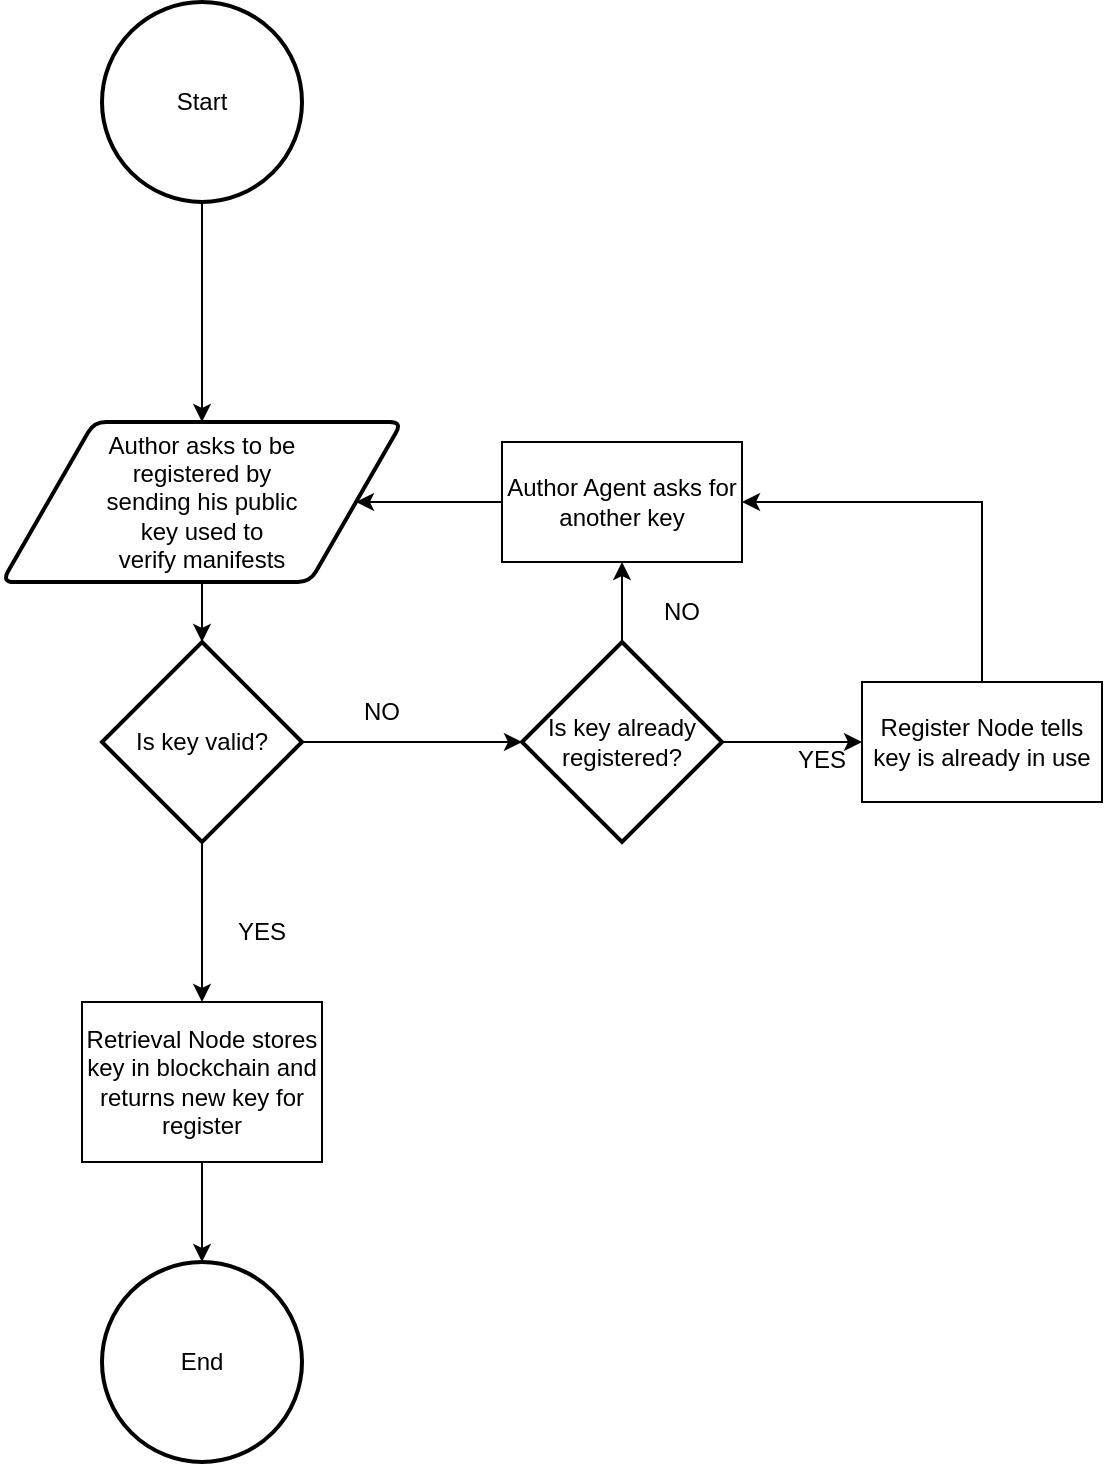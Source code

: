 <mxfile version="20.8.1" type="device"><diagram id="bGNuzQQOMF7T9z46Eh1l" name="Página-1"><mxGraphModel dx="794" dy="726" grid="1" gridSize="10" guides="1" tooltips="1" connect="1" arrows="1" fold="1" page="1" pageScale="1" pageWidth="1169" pageHeight="827" math="0" shadow="0"><root><mxCell id="0"/><mxCell id="1" parent="0"/><mxCell id="uAtZlkPEvWso3KQF2Z0L-3" style="edgeStyle=orthogonalEdgeStyle;rounded=0;orthogonalLoop=1;jettySize=auto;html=1;exitX=0.5;exitY=1;exitDx=0;exitDy=0;exitPerimeter=0;" edge="1" parent="1" source="uAtZlkPEvWso3KQF2Z0L-1" target="uAtZlkPEvWso3KQF2Z0L-2"><mxGeometry relative="1" as="geometry"/></mxCell><mxCell id="uAtZlkPEvWso3KQF2Z0L-1" value="Start" style="strokeWidth=2;html=1;shape=mxgraph.flowchart.start_2;whiteSpace=wrap;" vertex="1" parent="1"><mxGeometry x="310" y="50" width="100" height="100" as="geometry"/></mxCell><mxCell id="uAtZlkPEvWso3KQF2Z0L-5" style="edgeStyle=orthogonalEdgeStyle;rounded=0;orthogonalLoop=1;jettySize=auto;html=1;exitX=0.5;exitY=1;exitDx=0;exitDy=0;entryX=0.5;entryY=0;entryDx=0;entryDy=0;entryPerimeter=0;" edge="1" parent="1" source="uAtZlkPEvWso3KQF2Z0L-2" target="uAtZlkPEvWso3KQF2Z0L-4"><mxGeometry relative="1" as="geometry"><mxPoint x="360" y="370" as="targetPoint"/></mxGeometry></mxCell><mxCell id="uAtZlkPEvWso3KQF2Z0L-2" value="&lt;div&gt;Author asks to be &lt;br&gt;&lt;/div&gt;&lt;div&gt;registered by &lt;br&gt;&lt;/div&gt;&lt;div&gt;sending his public &lt;br&gt;&lt;/div&gt;&lt;div&gt;key used to &lt;br&gt;&lt;/div&gt;&lt;div&gt;verify manifests&lt;/div&gt;" style="shape=parallelogram;html=1;strokeWidth=2;perimeter=parallelogramPerimeter;whiteSpace=wrap;rounded=1;arcSize=12;size=0.23;" vertex="1" parent="1"><mxGeometry x="260" y="260" width="200" height="80" as="geometry"/></mxCell><mxCell id="uAtZlkPEvWso3KQF2Z0L-7" style="edgeStyle=orthogonalEdgeStyle;rounded=0;orthogonalLoop=1;jettySize=auto;html=1;exitX=0.5;exitY=1;exitDx=0;exitDy=0;exitPerimeter=0;entryX=0.5;entryY=0;entryDx=0;entryDy=0;" edge="1" parent="1" source="uAtZlkPEvWso3KQF2Z0L-4" target="uAtZlkPEvWso3KQF2Z0L-6"><mxGeometry relative="1" as="geometry"/></mxCell><mxCell id="uAtZlkPEvWso3KQF2Z0L-13" style="edgeStyle=orthogonalEdgeStyle;rounded=0;orthogonalLoop=1;jettySize=auto;html=1;exitX=1;exitY=0.5;exitDx=0;exitDy=0;exitPerimeter=0;entryX=0;entryY=0.5;entryDx=0;entryDy=0;entryPerimeter=0;" edge="1" parent="1" source="uAtZlkPEvWso3KQF2Z0L-4" target="uAtZlkPEvWso3KQF2Z0L-12"><mxGeometry relative="1" as="geometry"/></mxCell><mxCell id="uAtZlkPEvWso3KQF2Z0L-4" value="Is key valid?" style="strokeWidth=2;html=1;shape=mxgraph.flowchart.decision;whiteSpace=wrap;" vertex="1" parent="1"><mxGeometry x="310" y="370" width="100" height="100" as="geometry"/></mxCell><mxCell id="uAtZlkPEvWso3KQF2Z0L-11" style="edgeStyle=orthogonalEdgeStyle;rounded=0;orthogonalLoop=1;jettySize=auto;html=1;exitX=0.5;exitY=1;exitDx=0;exitDy=0;entryX=0.5;entryY=0;entryDx=0;entryDy=0;entryPerimeter=0;" edge="1" parent="1" source="uAtZlkPEvWso3KQF2Z0L-6" target="uAtZlkPEvWso3KQF2Z0L-10"><mxGeometry relative="1" as="geometry"/></mxCell><mxCell id="uAtZlkPEvWso3KQF2Z0L-6" value="Retrieval Node stores key in blockchain and returns new key for register" style="rounded=0;whiteSpace=wrap;html=1;" vertex="1" parent="1"><mxGeometry x="300" y="550" width="120" height="80" as="geometry"/></mxCell><mxCell id="uAtZlkPEvWso3KQF2Z0L-10" value="End" style="strokeWidth=2;html=1;shape=mxgraph.flowchart.start_2;whiteSpace=wrap;" vertex="1" parent="1"><mxGeometry x="310" y="680" width="100" height="100" as="geometry"/></mxCell><mxCell id="uAtZlkPEvWso3KQF2Z0L-15" style="edgeStyle=orthogonalEdgeStyle;rounded=0;orthogonalLoop=1;jettySize=auto;html=1;exitX=0.5;exitY=0;exitDx=0;exitDy=0;exitPerimeter=0;entryX=0.5;entryY=1;entryDx=0;entryDy=0;" edge="1" parent="1" source="uAtZlkPEvWso3KQF2Z0L-12" target="uAtZlkPEvWso3KQF2Z0L-14"><mxGeometry relative="1" as="geometry"/></mxCell><mxCell id="uAtZlkPEvWso3KQF2Z0L-20" style="edgeStyle=orthogonalEdgeStyle;rounded=0;orthogonalLoop=1;jettySize=auto;html=1;exitX=1;exitY=0.5;exitDx=0;exitDy=0;exitPerimeter=0;entryX=0;entryY=0.5;entryDx=0;entryDy=0;" edge="1" parent="1" source="uAtZlkPEvWso3KQF2Z0L-12" target="uAtZlkPEvWso3KQF2Z0L-19"><mxGeometry relative="1" as="geometry"/></mxCell><mxCell id="uAtZlkPEvWso3KQF2Z0L-12" value="Is key already registered?" style="strokeWidth=2;html=1;shape=mxgraph.flowchart.decision;whiteSpace=wrap;" vertex="1" parent="1"><mxGeometry x="520" y="370" width="100" height="100" as="geometry"/></mxCell><mxCell id="uAtZlkPEvWso3KQF2Z0L-18" style="edgeStyle=orthogonalEdgeStyle;rounded=0;orthogonalLoop=1;jettySize=auto;html=1;exitX=0;exitY=0.5;exitDx=0;exitDy=0;" edge="1" parent="1" source="uAtZlkPEvWso3KQF2Z0L-14" target="uAtZlkPEvWso3KQF2Z0L-2"><mxGeometry relative="1" as="geometry"/></mxCell><mxCell id="uAtZlkPEvWso3KQF2Z0L-14" value="Author Agent asks for another key" style="rounded=0;whiteSpace=wrap;html=1;" vertex="1" parent="1"><mxGeometry x="510" y="270" width="120" height="60" as="geometry"/></mxCell><mxCell id="uAtZlkPEvWso3KQF2Z0L-16" value="NO" style="text;html=1;strokeColor=none;fillColor=none;align=center;verticalAlign=middle;whiteSpace=wrap;rounded=0;" vertex="1" parent="1"><mxGeometry x="420" y="390" width="60" height="30" as="geometry"/></mxCell><mxCell id="uAtZlkPEvWso3KQF2Z0L-17" value="NO" style="text;html=1;strokeColor=none;fillColor=none;align=center;verticalAlign=middle;whiteSpace=wrap;rounded=0;" vertex="1" parent="1"><mxGeometry x="570" y="340" width="60" height="30" as="geometry"/></mxCell><mxCell id="uAtZlkPEvWso3KQF2Z0L-21" style="edgeStyle=orthogonalEdgeStyle;rounded=0;orthogonalLoop=1;jettySize=auto;html=1;exitX=0.5;exitY=0;exitDx=0;exitDy=0;entryX=1;entryY=0.5;entryDx=0;entryDy=0;" edge="1" parent="1" source="uAtZlkPEvWso3KQF2Z0L-19" target="uAtZlkPEvWso3KQF2Z0L-14"><mxGeometry relative="1" as="geometry"/></mxCell><mxCell id="uAtZlkPEvWso3KQF2Z0L-19" value="Register Node tells key is already in use" style="rounded=0;whiteSpace=wrap;html=1;" vertex="1" parent="1"><mxGeometry x="690" y="390" width="120" height="60" as="geometry"/></mxCell><mxCell id="uAtZlkPEvWso3KQF2Z0L-22" value="YES" style="text;html=1;strokeColor=none;fillColor=none;align=center;verticalAlign=middle;whiteSpace=wrap;rounded=0;" vertex="1" parent="1"><mxGeometry x="360" y="500" width="60" height="30" as="geometry"/></mxCell><mxCell id="uAtZlkPEvWso3KQF2Z0L-23" value="YES" style="text;html=1;strokeColor=none;fillColor=none;align=center;verticalAlign=middle;whiteSpace=wrap;rounded=0;" vertex="1" parent="1"><mxGeometry x="640" y="414" width="60" height="30" as="geometry"/></mxCell></root></mxGraphModel></diagram></mxfile>